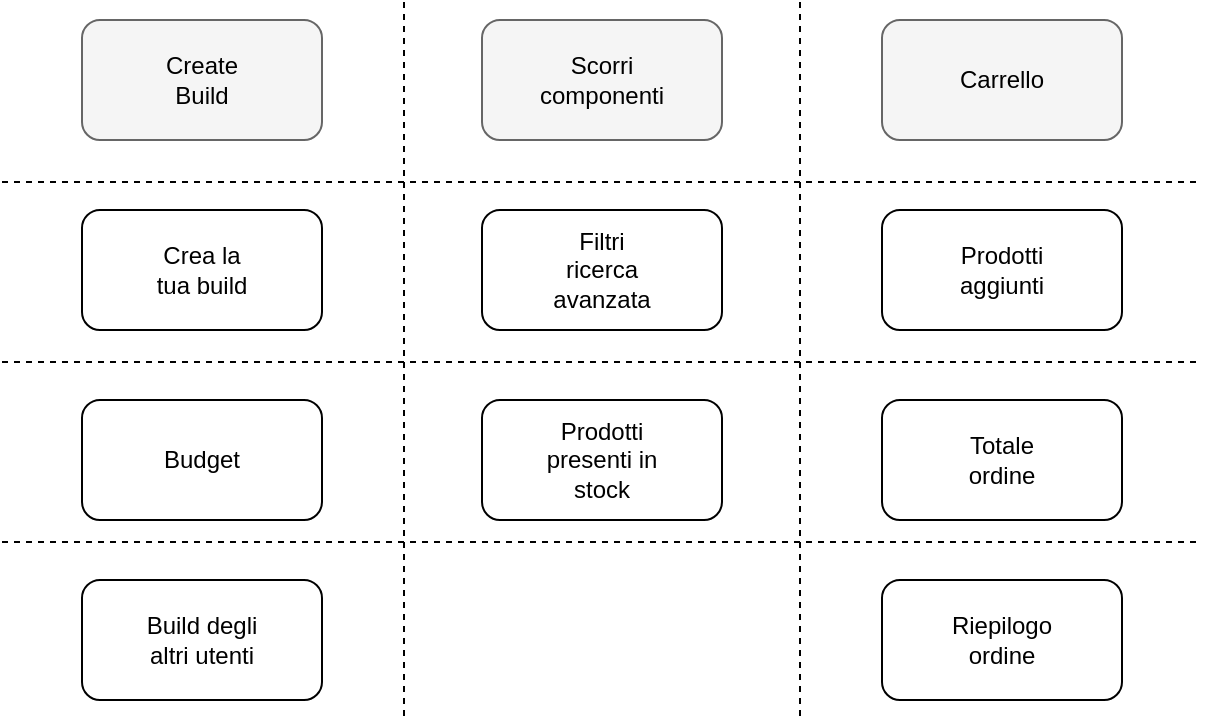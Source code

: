 <mxfile version="17.2.4"><diagram id="3c-hKlG2N73sTInfB6jB" name="Page-1"><mxGraphModel dx="836" dy="465" grid="1" gridSize="10" guides="1" tooltips="1" connect="1" arrows="1" fold="1" page="1" pageScale="1" pageWidth="827" pageHeight="1169" math="0" shadow="0"><root><mxCell id="0"/><mxCell id="1" parent="0"/><mxCell id="IsiDKwGuJ5nWT6zUKrYo-1" value="" style="shape=table;html=1;whiteSpace=wrap;startSize=0;container=1;collapsible=0;childLayout=tableLayout;dashed=1;swimlaneHead=1;left=0;right=0;top=0;bottom=0;fillColor=none;" vertex="1" parent="1"><mxGeometry x="10" y="100" width="600" height="360" as="geometry"/></mxCell><mxCell id="IsiDKwGuJ5nWT6zUKrYo-2" value="" style="shape=tableRow;horizontal=0;startSize=0;swimlaneHead=0;swimlaneBody=0;top=0;left=0;bottom=0;right=0;collapsible=0;dropTarget=0;fillColor=none;points=[[0,0.5],[1,0.5]];portConstraint=eastwest;" vertex="1" parent="IsiDKwGuJ5nWT6zUKrYo-1"><mxGeometry width="600" height="90" as="geometry"/></mxCell><mxCell id="IsiDKwGuJ5nWT6zUKrYo-3" value="" style="shape=partialRectangle;html=1;whiteSpace=wrap;connectable=0;fillColor=none;top=0;left=0;bottom=0;right=0;overflow=hidden;" vertex="1" parent="IsiDKwGuJ5nWT6zUKrYo-2"><mxGeometry width="201" height="90" as="geometry"><mxRectangle width="201" height="90" as="alternateBounds"/></mxGeometry></mxCell><mxCell id="IsiDKwGuJ5nWT6zUKrYo-4" value="" style="shape=partialRectangle;html=1;whiteSpace=wrap;connectable=0;fillColor=none;top=0;left=0;bottom=0;right=0;overflow=hidden;" vertex="1" parent="IsiDKwGuJ5nWT6zUKrYo-2"><mxGeometry x="201" width="198" height="90" as="geometry"><mxRectangle width="198" height="90" as="alternateBounds"/></mxGeometry></mxCell><mxCell id="IsiDKwGuJ5nWT6zUKrYo-5" value="" style="shape=partialRectangle;html=1;whiteSpace=wrap;connectable=0;fillColor=none;top=0;left=0;bottom=0;right=0;overflow=hidden;" vertex="1" parent="IsiDKwGuJ5nWT6zUKrYo-2"><mxGeometry x="399" width="201" height="90" as="geometry"><mxRectangle width="201" height="90" as="alternateBounds"/></mxGeometry></mxCell><mxCell id="IsiDKwGuJ5nWT6zUKrYo-6" value="" style="shape=tableRow;horizontal=0;startSize=0;swimlaneHead=0;swimlaneBody=0;top=0;left=0;bottom=0;right=0;collapsible=0;dropTarget=0;fillColor=none;points=[[0,0.5],[1,0.5]];portConstraint=eastwest;" vertex="1" parent="IsiDKwGuJ5nWT6zUKrYo-1"><mxGeometry y="90" width="600" height="90" as="geometry"/></mxCell><mxCell id="IsiDKwGuJ5nWT6zUKrYo-7" value="" style="shape=partialRectangle;html=1;whiteSpace=wrap;connectable=0;fillColor=none;top=0;left=0;bottom=0;right=0;overflow=hidden;" vertex="1" parent="IsiDKwGuJ5nWT6zUKrYo-6"><mxGeometry width="201" height="90" as="geometry"><mxRectangle width="201" height="90" as="alternateBounds"/></mxGeometry></mxCell><mxCell id="IsiDKwGuJ5nWT6zUKrYo-8" value="" style="shape=partialRectangle;html=1;whiteSpace=wrap;connectable=0;fillColor=none;top=0;left=0;bottom=0;right=0;overflow=hidden;" vertex="1" parent="IsiDKwGuJ5nWT6zUKrYo-6"><mxGeometry x="201" width="198" height="90" as="geometry"><mxRectangle width="198" height="90" as="alternateBounds"/></mxGeometry></mxCell><mxCell id="IsiDKwGuJ5nWT6zUKrYo-9" value="" style="shape=partialRectangle;html=1;whiteSpace=wrap;connectable=0;fillColor=none;top=0;left=0;bottom=0;right=0;overflow=hidden;" vertex="1" parent="IsiDKwGuJ5nWT6zUKrYo-6"><mxGeometry x="399" width="201" height="90" as="geometry"><mxRectangle width="201" height="90" as="alternateBounds"/></mxGeometry></mxCell><mxCell id="IsiDKwGuJ5nWT6zUKrYo-10" value="" style="shape=tableRow;horizontal=0;startSize=0;swimlaneHead=0;swimlaneBody=0;top=0;left=0;bottom=0;right=0;collapsible=0;dropTarget=0;fillColor=none;points=[[0,0.5],[1,0.5]];portConstraint=eastwest;" vertex="1" parent="IsiDKwGuJ5nWT6zUKrYo-1"><mxGeometry y="180" width="600" height="90" as="geometry"/></mxCell><mxCell id="IsiDKwGuJ5nWT6zUKrYo-11" value="" style="shape=partialRectangle;html=1;whiteSpace=wrap;connectable=0;fillColor=none;top=0;left=0;bottom=0;right=0;overflow=hidden;" vertex="1" parent="IsiDKwGuJ5nWT6zUKrYo-10"><mxGeometry width="201" height="90" as="geometry"><mxRectangle width="201" height="90" as="alternateBounds"/></mxGeometry></mxCell><mxCell id="IsiDKwGuJ5nWT6zUKrYo-12" value="" style="shape=partialRectangle;html=1;whiteSpace=wrap;connectable=0;fillColor=none;top=0;left=0;bottom=0;right=0;overflow=hidden;" vertex="1" parent="IsiDKwGuJ5nWT6zUKrYo-10"><mxGeometry x="201" width="198" height="90" as="geometry"><mxRectangle width="198" height="90" as="alternateBounds"/></mxGeometry></mxCell><mxCell id="IsiDKwGuJ5nWT6zUKrYo-13" value="" style="shape=partialRectangle;html=1;whiteSpace=wrap;connectable=0;fillColor=none;top=0;left=0;bottom=0;right=0;overflow=hidden;pointerEvents=1;column=4" vertex="1" parent="IsiDKwGuJ5nWT6zUKrYo-10"><mxGeometry x="399" width="201" height="90" as="geometry"><mxRectangle width="201" height="90" as="alternateBounds"/></mxGeometry></mxCell><mxCell id="IsiDKwGuJ5nWT6zUKrYo-51" value="" style="shape=tableRow;horizontal=0;startSize=0;swimlaneHead=0;swimlaneBody=0;top=0;left=0;bottom=0;right=0;collapsible=0;dropTarget=0;fillColor=none;points=[[0,0.5],[1,0.5]];portConstraint=eastwest;" vertex="1" parent="IsiDKwGuJ5nWT6zUKrYo-1"><mxGeometry y="270" width="600" height="90" as="geometry"/></mxCell><mxCell id="IsiDKwGuJ5nWT6zUKrYo-52" value="" style="shape=partialRectangle;html=1;whiteSpace=wrap;connectable=0;fillColor=none;top=0;left=0;bottom=0;right=0;overflow=hidden;" vertex="1" parent="IsiDKwGuJ5nWT6zUKrYo-51"><mxGeometry width="201" height="90" as="geometry"><mxRectangle width="201" height="90" as="alternateBounds"/></mxGeometry></mxCell><mxCell id="IsiDKwGuJ5nWT6zUKrYo-53" value="" style="shape=partialRectangle;html=1;whiteSpace=wrap;connectable=0;fillColor=none;top=0;left=0;bottom=0;right=0;overflow=hidden;" vertex="1" parent="IsiDKwGuJ5nWT6zUKrYo-51"><mxGeometry x="201" width="198" height="90" as="geometry"><mxRectangle width="198" height="90" as="alternateBounds"/></mxGeometry></mxCell><mxCell id="IsiDKwGuJ5nWT6zUKrYo-54" value="" style="shape=partialRectangle;html=1;whiteSpace=wrap;connectable=0;fillColor=none;top=0;left=0;bottom=0;right=0;overflow=hidden;pointerEvents=1;" vertex="1" parent="IsiDKwGuJ5nWT6zUKrYo-51"><mxGeometry x="399" width="201" height="90" as="geometry"><mxRectangle width="201" height="90" as="alternateBounds"/></mxGeometry></mxCell><mxCell id="IsiDKwGuJ5nWT6zUKrYo-15" value="" style="rounded=1;whiteSpace=wrap;html=1;fillColor=#f5f5f5;fontColor=#333333;strokeColor=#666666;" vertex="1" parent="1"><mxGeometry x="50" y="109" width="120" height="60" as="geometry"/></mxCell><mxCell id="IsiDKwGuJ5nWT6zUKrYo-16" value="Create Build" style="text;html=1;strokeColor=none;fillColor=none;align=center;verticalAlign=middle;whiteSpace=wrap;rounded=0;" vertex="1" parent="1"><mxGeometry x="80" y="124" width="60" height="30" as="geometry"/></mxCell><mxCell id="IsiDKwGuJ5nWT6zUKrYo-17" value="" style="rounded=1;whiteSpace=wrap;html=1;" vertex="1" parent="1"><mxGeometry x="50" y="389" width="120" height="60" as="geometry"/></mxCell><mxCell id="IsiDKwGuJ5nWT6zUKrYo-18" value="Build degli altri utenti" style="text;html=1;strokeColor=none;fillColor=none;align=center;verticalAlign=middle;whiteSpace=wrap;rounded=0;" vertex="1" parent="1"><mxGeometry x="80" y="404" width="60" height="30" as="geometry"/></mxCell><mxCell id="IsiDKwGuJ5nWT6zUKrYo-19" value="" style="rounded=1;whiteSpace=wrap;html=1;" vertex="1" parent="1"><mxGeometry x="50" y="204" width="120" height="60" as="geometry"/></mxCell><mxCell id="IsiDKwGuJ5nWT6zUKrYo-20" value="Crea la tua build" style="text;html=1;strokeColor=none;fillColor=none;align=center;verticalAlign=middle;whiteSpace=wrap;rounded=0;" vertex="1" parent="1"><mxGeometry x="80" y="219" width="60" height="30" as="geometry"/></mxCell><mxCell id="IsiDKwGuJ5nWT6zUKrYo-21" value="" style="rounded=1;whiteSpace=wrap;html=1;fillColor=#f5f5f5;fontColor=#333333;strokeColor=#666666;" vertex="1" parent="1"><mxGeometry x="250" y="109" width="120" height="60" as="geometry"/></mxCell><mxCell id="IsiDKwGuJ5nWT6zUKrYo-22" value="Scorri componenti" style="text;html=1;strokeColor=none;fillColor=none;align=center;verticalAlign=middle;whiteSpace=wrap;rounded=0;" vertex="1" parent="1"><mxGeometry x="280" y="124" width="60" height="30" as="geometry"/></mxCell><mxCell id="IsiDKwGuJ5nWT6zUKrYo-23" value="" style="rounded=1;whiteSpace=wrap;html=1;" vertex="1" parent="1"><mxGeometry x="250" y="204" width="120" height="60" as="geometry"/></mxCell><mxCell id="IsiDKwGuJ5nWT6zUKrYo-24" value="Filtri ricerca avanzata" style="text;html=1;strokeColor=none;fillColor=none;align=center;verticalAlign=middle;whiteSpace=wrap;rounded=0;" vertex="1" parent="1"><mxGeometry x="280" y="219" width="60" height="30" as="geometry"/></mxCell><mxCell id="IsiDKwGuJ5nWT6zUKrYo-25" value="" style="rounded=1;whiteSpace=wrap;html=1;" vertex="1" parent="1"><mxGeometry x="250" y="299" width="120" height="60" as="geometry"/></mxCell><mxCell id="IsiDKwGuJ5nWT6zUKrYo-26" value="Prodotti presenti in stock" style="text;html=1;strokeColor=none;fillColor=none;align=center;verticalAlign=middle;whiteSpace=wrap;rounded=0;" vertex="1" parent="1"><mxGeometry x="280" y="314" width="60" height="30" as="geometry"/></mxCell><mxCell id="IsiDKwGuJ5nWT6zUKrYo-27" value="" style="rounded=1;whiteSpace=wrap;html=1;fillColor=#f5f5f5;fontColor=#333333;strokeColor=#666666;" vertex="1" parent="1"><mxGeometry x="450" y="109" width="120" height="60" as="geometry"/></mxCell><mxCell id="IsiDKwGuJ5nWT6zUKrYo-28" value="Carrello" style="text;html=1;strokeColor=none;fillColor=none;align=center;verticalAlign=middle;whiteSpace=wrap;rounded=0;" vertex="1" parent="1"><mxGeometry x="480" y="124" width="60" height="30" as="geometry"/></mxCell><mxCell id="IsiDKwGuJ5nWT6zUKrYo-29" value="" style="rounded=1;whiteSpace=wrap;html=1;" vertex="1" parent="1"><mxGeometry x="450" y="204" width="120" height="60" as="geometry"/></mxCell><mxCell id="IsiDKwGuJ5nWT6zUKrYo-30" value="Prodotti aggiunti" style="text;html=1;strokeColor=none;fillColor=none;align=center;verticalAlign=middle;whiteSpace=wrap;rounded=0;" vertex="1" parent="1"><mxGeometry x="480" y="219" width="60" height="30" as="geometry"/></mxCell><mxCell id="IsiDKwGuJ5nWT6zUKrYo-31" value="" style="rounded=1;whiteSpace=wrap;html=1;" vertex="1" parent="1"><mxGeometry x="450" y="299" width="120" height="60" as="geometry"/></mxCell><mxCell id="IsiDKwGuJ5nWT6zUKrYo-32" value="Totale ordine" style="text;html=1;strokeColor=none;fillColor=none;align=center;verticalAlign=middle;whiteSpace=wrap;rounded=0;" vertex="1" parent="1"><mxGeometry x="480" y="314" width="60" height="30" as="geometry"/></mxCell><mxCell id="IsiDKwGuJ5nWT6zUKrYo-57" value="" style="rounded=1;whiteSpace=wrap;html=1;" vertex="1" parent="1"><mxGeometry x="50" y="299" width="120" height="60" as="geometry"/></mxCell><mxCell id="IsiDKwGuJ5nWT6zUKrYo-58" value="Budget" style="text;html=1;strokeColor=none;fillColor=none;align=center;verticalAlign=middle;whiteSpace=wrap;rounded=0;" vertex="1" parent="1"><mxGeometry x="80" y="314" width="60" height="30" as="geometry"/></mxCell><mxCell id="IsiDKwGuJ5nWT6zUKrYo-59" value="" style="rounded=1;whiteSpace=wrap;html=1;" vertex="1" parent="1"><mxGeometry x="450" y="389" width="120" height="60" as="geometry"/></mxCell><mxCell id="IsiDKwGuJ5nWT6zUKrYo-60" value="Riepilogo ordine" style="text;html=1;strokeColor=none;fillColor=none;align=center;verticalAlign=middle;whiteSpace=wrap;rounded=0;" vertex="1" parent="1"><mxGeometry x="480" y="404" width="60" height="30" as="geometry"/></mxCell></root></mxGraphModel></diagram></mxfile>
